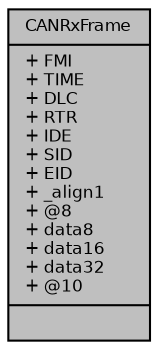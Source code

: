 digraph "CANRxFrame"
{
  bgcolor="transparent";
  edge [fontname="Helvetica",fontsize="8",labelfontname="Helvetica",labelfontsize="8"];
  node [fontname="Helvetica",fontsize="8",shape=record];
  Node1 [label="{CANRxFrame\n|+ FMI\l+ TIME\l+ DLC\l+ RTR\l+ IDE\l+ SID\l+ EID\l+ _align1\l+ @8\l+ data8\l+ data16\l+ data32\l+ @10\l|}",height=0.2,width=0.4,color="black", fillcolor="grey75", style="filled", fontcolor="black"];
}
